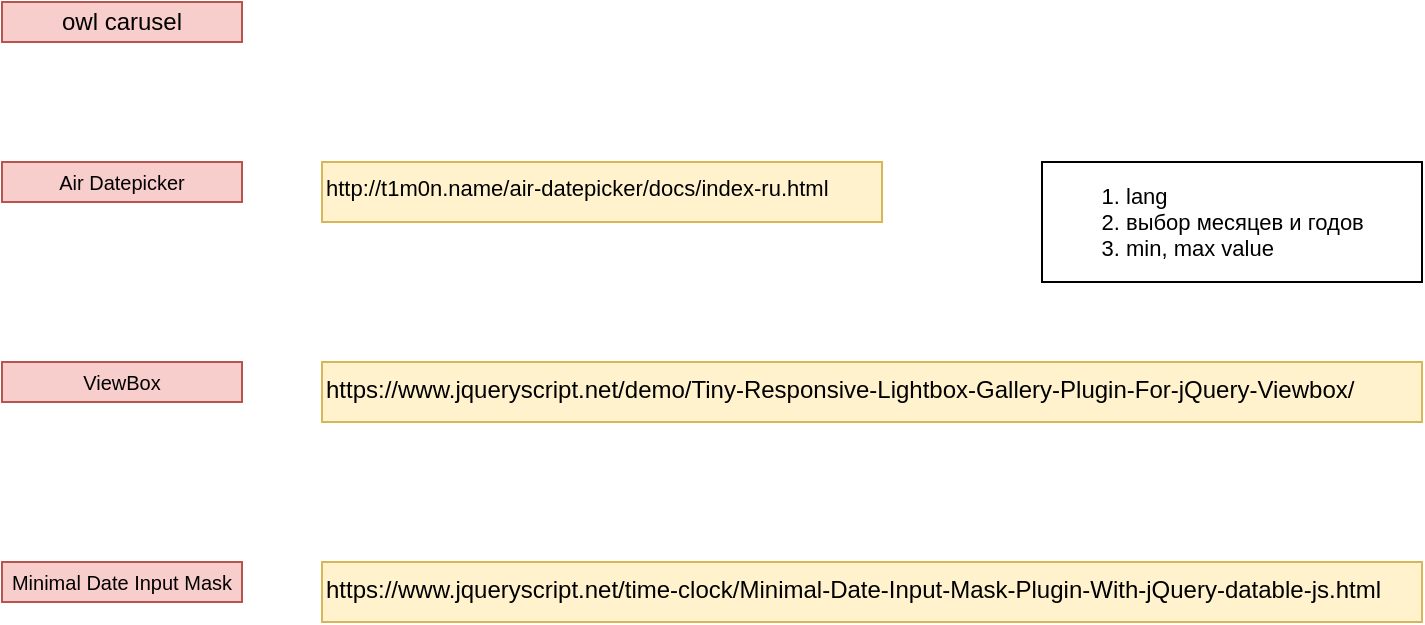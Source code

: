 <mxfile version="13.7.3" type="device"><diagram id="C0SLp1-Ot98nmbYjIeOZ" name="data"><mxGraphModel dx="1024" dy="592" grid="1" gridSize="10" guides="1" tooltips="1" connect="1" arrows="1" fold="1" page="1" pageScale="1" pageWidth="827" pageHeight="1169" math="0" shadow="0"><root><mxCell id="0"/><mxCell id="1" parent="0"/><mxCell id="MwHELy4NPrT5Wn2vjGF8-1" value="owl carusel" style="whiteSpace=wrap;html=1;fillColor=#f8cecc;strokeColor=#b85450;" parent="1" vertex="1"><mxGeometry x="40" y="40" width="120" height="20" as="geometry"/></mxCell><UserObject label="http://t1m0n.name/air-datepicker/docs/index-ru.html" link="http://t1m0n.name/air-datepicker/docs/index-ru.html" id="MwHELy4NPrT5Wn2vjGF8-4"><mxCell style="text;whiteSpace=wrap;html=1;fontSize=11;fillColor=#fff2cc;strokeColor=#d6b656;" parent="1" vertex="1"><mxGeometry x="200" y="120" width="280" height="30" as="geometry"/></mxCell></UserObject><mxCell id="MwHELy4NPrT5Wn2vjGF8-5" value="&lt;ol&gt;&lt;li&gt;lang&lt;/li&gt;&lt;li&gt;выбор месяцев и годов&lt;/li&gt;&lt;li&gt;min, max value&lt;/li&gt;&lt;/ol&gt;" style="rounded=0;whiteSpace=wrap;html=1;fontSize=11;align=left;" parent="1" vertex="1"><mxGeometry x="560" y="120" width="190" height="60" as="geometry"/></mxCell><UserObject label="https://www.jqueryscript.net/demo/Tiny-Responsive-Lightbox-Gallery-Plugin-For-jQuery-Viewbox/" link="https://www.jqueryscript.net/demo/Tiny-Responsive-Lightbox-Gallery-Plugin-For-jQuery-Viewbox/" id="sPBSUslzcJW8YN_B34Uf-3"><mxCell style="text;whiteSpace=wrap;html=1;fillColor=#fff2cc;strokeColor=#d6b656;" parent="1" vertex="1"><mxGeometry x="200" y="220" width="550" height="30" as="geometry"/></mxCell></UserObject><mxCell id="UjoTFogqLbESbCvIBaHM-2" value="&lt;font style=&quot;font-size: 10px&quot;&gt;Minimal Date Input Mask&lt;/font&gt;" style="rounded=0;whiteSpace=wrap;html=1;fillColor=#f8cecc;strokeColor=#b85450;" vertex="1" parent="1"><mxGeometry x="40" y="320" width="120" height="20" as="geometry"/></mxCell><mxCell id="UjoTFogqLbESbCvIBaHM-3" value="&lt;font style=&quot;font-size: 10px&quot;&gt;ViewBox&lt;/font&gt;" style="rounded=0;whiteSpace=wrap;html=1;fillColor=#f8cecc;strokeColor=#b85450;" vertex="1" parent="1"><mxGeometry x="40" y="220" width="120" height="20" as="geometry"/></mxCell><mxCell id="UjoTFogqLbESbCvIBaHM-4" value="&lt;font style=&quot;font-size: 10px&quot;&gt;Air Datepicker&lt;/font&gt;" style="rounded=0;whiteSpace=wrap;html=1;fillColor=#f8cecc;strokeColor=#b85450;" vertex="1" parent="1"><mxGeometry x="40" y="120" width="120" height="20" as="geometry"/></mxCell><UserObject label="https://www.jqueryscript.net/time-clock/Minimal-Date-Input-Mask-Plugin-With-jQuery-datable-js.html" link="https://www.jqueryscript.net/time-clock/Minimal-Date-Input-Mask-Plugin-With-jQuery-datable-js.html" id="UjoTFogqLbESbCvIBaHM-5"><mxCell style="text;whiteSpace=wrap;html=1;fillColor=#fff2cc;strokeColor=#d6b656;" vertex="1" parent="1"><mxGeometry x="200" y="320" width="550" height="30" as="geometry"/></mxCell></UserObject></root></mxGraphModel></diagram></mxfile>